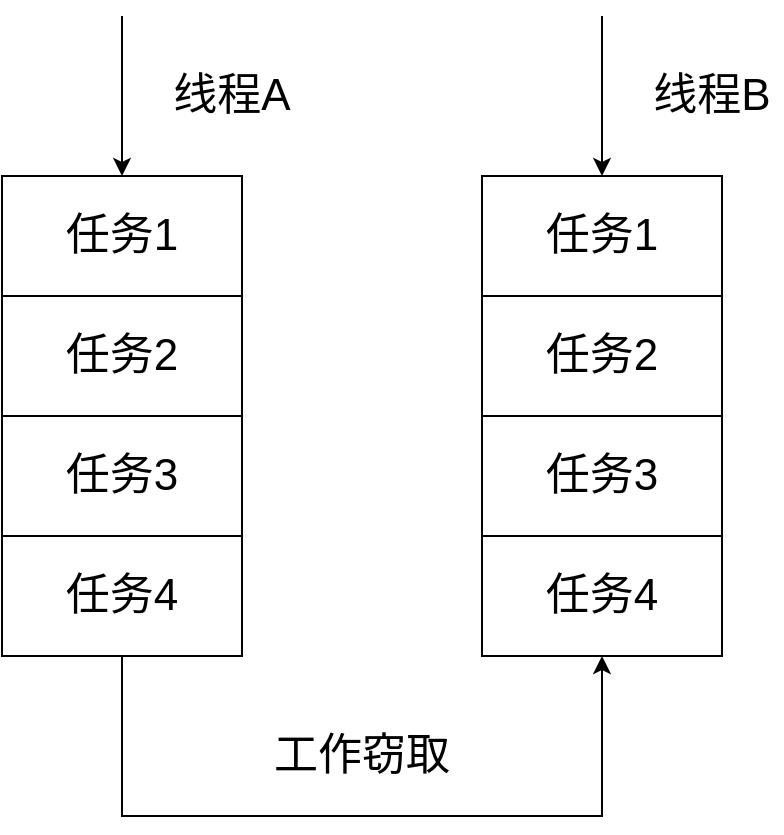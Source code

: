 <mxfile version="11.0.2" type="device"><diagram id="uYC2nR49qTruPO7AjC0A" name="第 1 页"><mxGraphModel dx="1086" dy="818" grid="1" gridSize="10" guides="1" tooltips="1" connect="1" arrows="1" fold="1" page="1" pageScale="1" pageWidth="827" pageHeight="1169" math="0" shadow="0"><root><mxCell id="0"/><mxCell id="1" parent="0"/><mxCell id="e69KGRZKILGqHi9JEI-M-1" value="任务1" style="rounded=0;whiteSpace=wrap;html=1;fontSize=22;" vertex="1" parent="1"><mxGeometry x="160" y="240" width="120" height="60" as="geometry"/></mxCell><mxCell id="e69KGRZKILGqHi9JEI-M-2" value="任务2" style="rounded=0;whiteSpace=wrap;html=1;fontSize=22;" vertex="1" parent="1"><mxGeometry x="160" y="300" width="120" height="60" as="geometry"/></mxCell><mxCell id="e69KGRZKILGqHi9JEI-M-3" value="任务3" style="rounded=0;whiteSpace=wrap;html=1;fontSize=22;" vertex="1" parent="1"><mxGeometry x="160" y="360" width="120" height="60" as="geometry"/></mxCell><mxCell id="e69KGRZKILGqHi9JEI-M-11" style="edgeStyle=orthogonalEdgeStyle;rounded=0;orthogonalLoop=1;jettySize=auto;html=1;exitX=0.5;exitY=1;exitDx=0;exitDy=0;entryX=0.5;entryY=1;entryDx=0;entryDy=0;fontSize=22;" edge="1" parent="1" source="e69KGRZKILGqHi9JEI-M-4" target="e69KGRZKILGqHi9JEI-M-8"><mxGeometry relative="1" as="geometry"><Array as="points"><mxPoint x="220" y="560"/><mxPoint x="460" y="560"/></Array></mxGeometry></mxCell><mxCell id="e69KGRZKILGqHi9JEI-M-4" value="任务4" style="rounded=0;whiteSpace=wrap;html=1;fontSize=22;" vertex="1" parent="1"><mxGeometry x="160" y="420" width="120" height="60" as="geometry"/></mxCell><mxCell id="e69KGRZKILGqHi9JEI-M-5" value="任务1" style="rounded=0;whiteSpace=wrap;html=1;fontSize=22;" vertex="1" parent="1"><mxGeometry x="400" y="240" width="120" height="60" as="geometry"/></mxCell><mxCell id="e69KGRZKILGqHi9JEI-M-6" value="任务2" style="rounded=0;whiteSpace=wrap;html=1;fontSize=22;" vertex="1" parent="1"><mxGeometry x="400" y="300" width="120" height="60" as="geometry"/></mxCell><mxCell id="e69KGRZKILGqHi9JEI-M-7" value="任务3" style="rounded=0;whiteSpace=wrap;html=1;fontSize=22;" vertex="1" parent="1"><mxGeometry x="400" y="360" width="120" height="60" as="geometry"/></mxCell><mxCell id="e69KGRZKILGqHi9JEI-M-8" value="任务4" style="rounded=0;whiteSpace=wrap;html=1;fontSize=22;" vertex="1" parent="1"><mxGeometry x="400" y="420" width="120" height="60" as="geometry"/></mxCell><mxCell id="e69KGRZKILGqHi9JEI-M-9" value="" style="endArrow=classic;html=1;fontSize=22;" edge="1" parent="1" target="e69KGRZKILGqHi9JEI-M-1"><mxGeometry width="50" height="50" relative="1" as="geometry"><mxPoint x="220" y="160" as="sourcePoint"/><mxPoint x="210" y="500" as="targetPoint"/></mxGeometry></mxCell><mxCell id="e69KGRZKILGqHi9JEI-M-10" value="" style="endArrow=classic;html=1;fontSize=22;" edge="1" parent="1"><mxGeometry width="50" height="50" relative="1" as="geometry"><mxPoint x="460" y="160" as="sourcePoint"/><mxPoint x="460" y="240" as="targetPoint"/></mxGeometry></mxCell><mxCell id="e69KGRZKILGqHi9JEI-M-12" value="线程A" style="text;html=1;strokeColor=none;fillColor=none;align=center;verticalAlign=middle;whiteSpace=wrap;rounded=0;fontSize=22;" vertex="1" parent="1"><mxGeometry x="240" y="190" width="70" height="20" as="geometry"/></mxCell><mxCell id="e69KGRZKILGqHi9JEI-M-13" value="线程B" style="text;html=1;strokeColor=none;fillColor=none;align=center;verticalAlign=middle;whiteSpace=wrap;rounded=0;fontSize=22;" vertex="1" parent="1"><mxGeometry x="480" y="190" width="70" height="20" as="geometry"/></mxCell><mxCell id="e69KGRZKILGqHi9JEI-M-14" value="工作窃取" style="text;html=1;strokeColor=none;fillColor=none;align=center;verticalAlign=middle;whiteSpace=wrap;rounded=0;fontSize=22;" vertex="1" parent="1"><mxGeometry x="290" y="520" width="100" height="20" as="geometry"/></mxCell></root></mxGraphModel></diagram></mxfile>